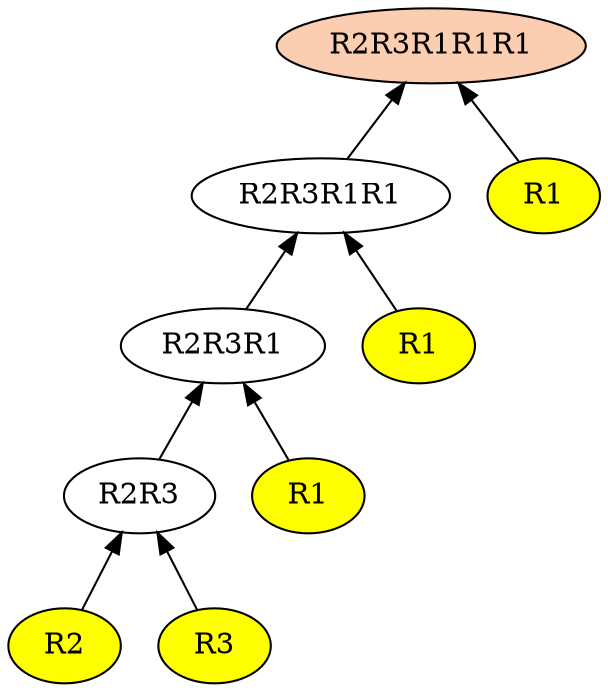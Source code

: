 digraph G {
rankdir = BT;
1[style=filled, fillcolor= "#FBCEB1", label=R2R3R1R1R1];
2[label=R2R3R1R1];
2->1
3[label=R1];
3->1
4[label=R2R3R1];
4->2
5[label=R1];
5->2
8[label=R2R3];
8->4
9[label=R1];
9->4
16[label=R2];
16->8
17[label=R3];
17->8
16[style=filled, fillcolor=yellow];
17[style=filled, fillcolor=yellow];
9[style=filled, fillcolor=yellow];
5[style=filled, fillcolor=yellow];
3[style=filled, fillcolor=yellow];
}